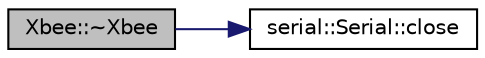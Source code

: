 digraph "Xbee::~Xbee"
{
 // LATEX_PDF_SIZE
  edge [fontname="Helvetica",fontsize="10",labelfontname="Helvetica",labelfontsize="10"];
  node [fontname="Helvetica",fontsize="10",shape=record];
  rankdir="LR";
  Node1 [label="Xbee::~Xbee",height=0.2,width=0.4,color="black", fillcolor="grey75", style="filled", fontcolor="black",tooltip=" "];
  Node1 -> Node2 [color="midnightblue",fontsize="10",style="solid",fontname="Helvetica"];
  Node2 [label="serial::Serial::close",height=0.2,width=0.4,color="black", fillcolor="white", style="filled",URL="$classserial_1_1_serial.html#afbe59407e718bc3d22ea4a67b304db6c",tooltip=" "];
}
